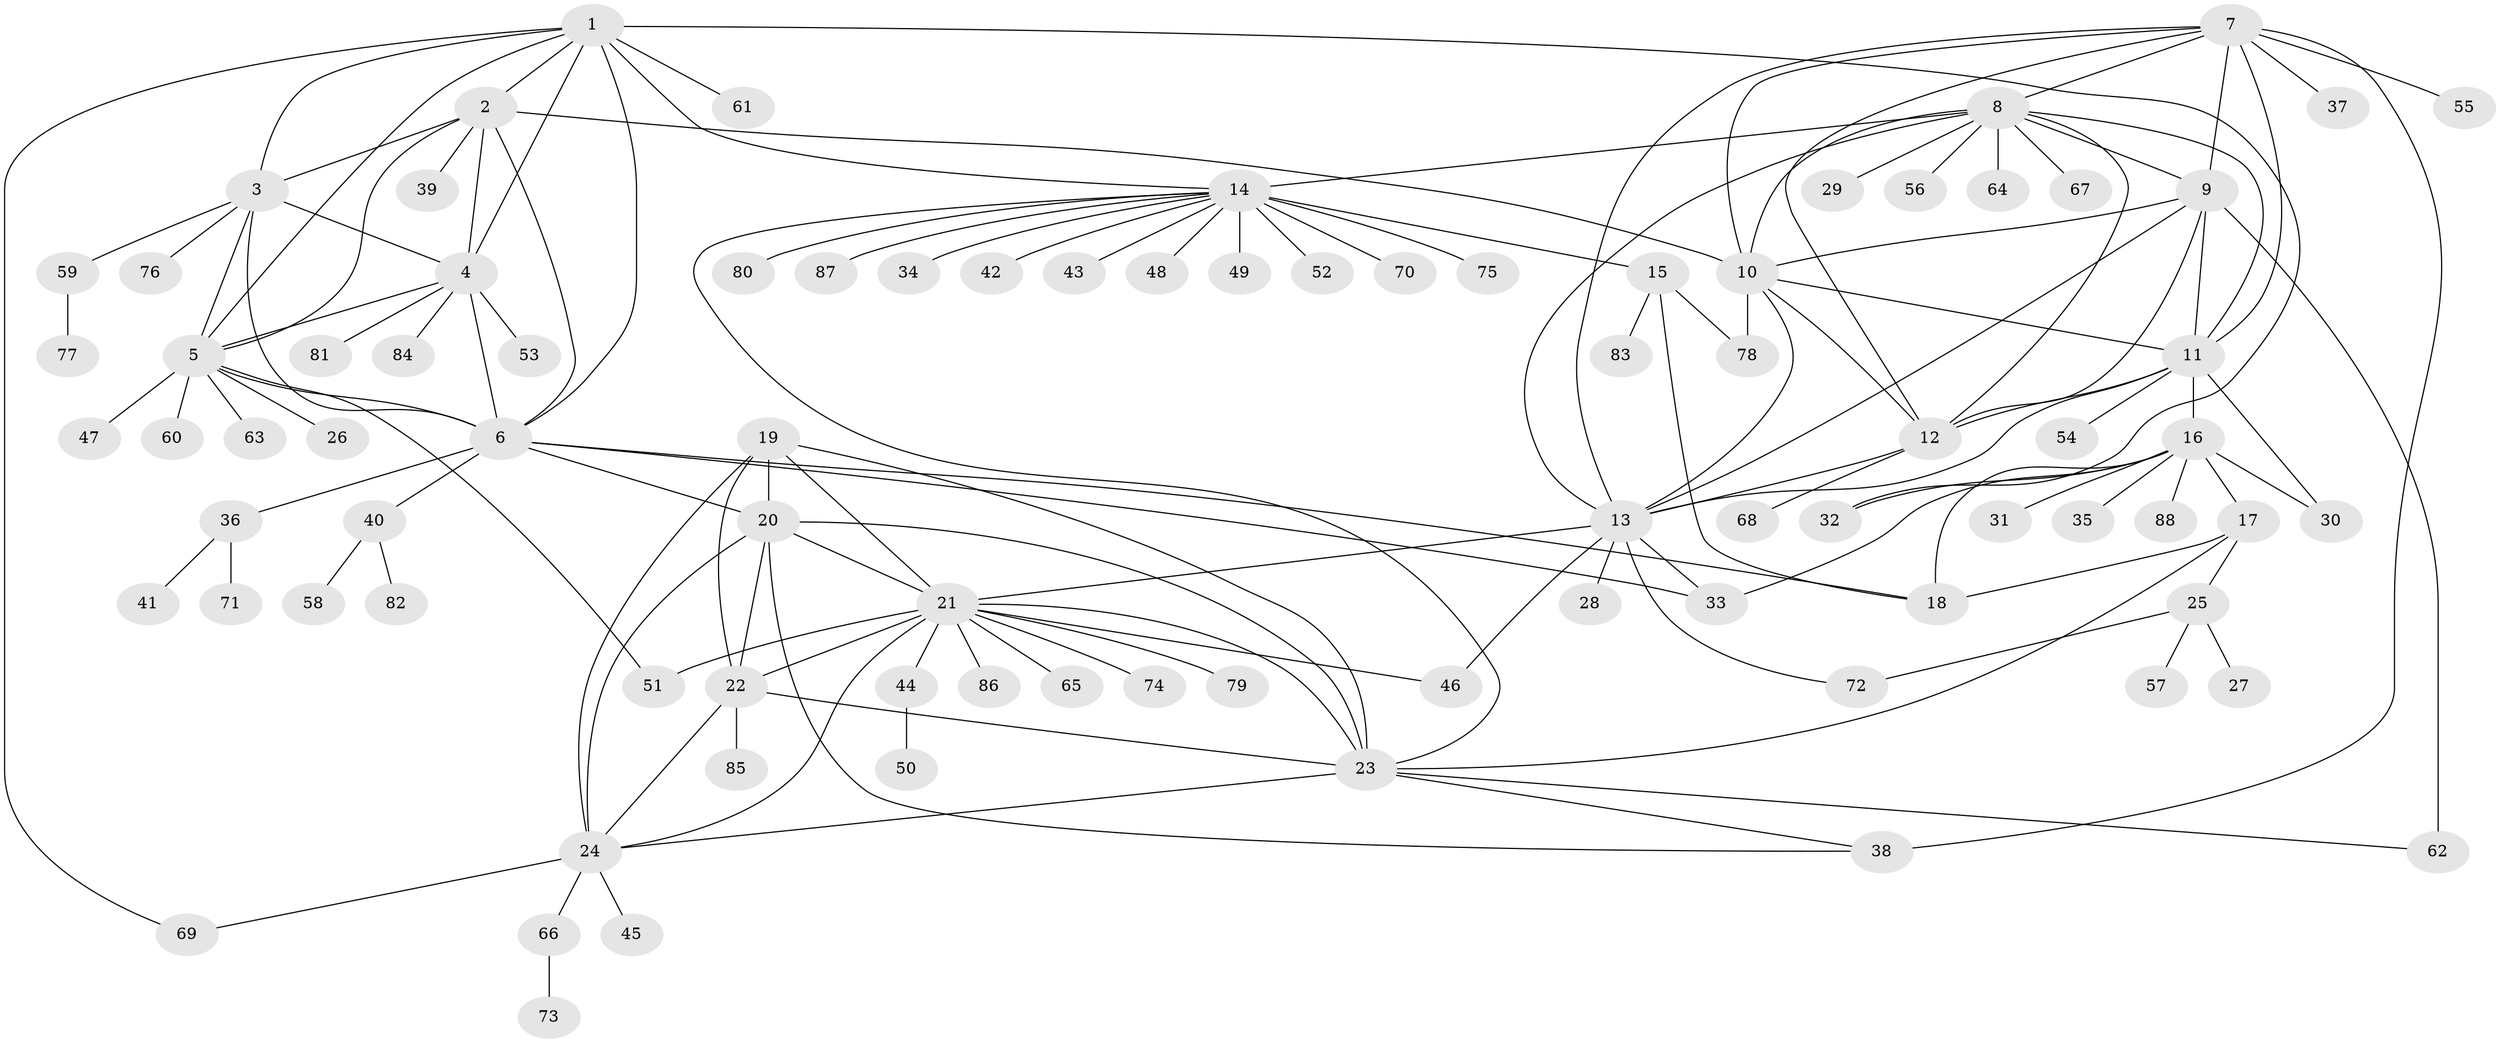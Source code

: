 // original degree distribution, {11: 0.0410958904109589, 9: 0.04794520547945205, 10: 0.0547945205479452, 12: 0.02054794520547945, 6: 0.02054794520547945, 8: 0.0410958904109589, 7: 0.00684931506849315, 15: 0.00684931506849315, 5: 0.00684931506849315, 1: 0.5753424657534246, 2: 0.1506849315068493, 3: 0.0273972602739726}
// Generated by graph-tools (version 1.1) at 2025/52/03/04/25 22:52:08]
// undirected, 88 vertices, 141 edges
graph export_dot {
  node [color=gray90,style=filled];
  1;
  2;
  3;
  4;
  5;
  6;
  7;
  8;
  9;
  10;
  11;
  12;
  13;
  14;
  15;
  16;
  17;
  18;
  19;
  20;
  21;
  22;
  23;
  24;
  25;
  26;
  27;
  28;
  29;
  30;
  31;
  32;
  33;
  34;
  35;
  36;
  37;
  38;
  39;
  40;
  41;
  42;
  43;
  44;
  45;
  46;
  47;
  48;
  49;
  50;
  51;
  52;
  53;
  54;
  55;
  56;
  57;
  58;
  59;
  60;
  61;
  62;
  63;
  64;
  65;
  66;
  67;
  68;
  69;
  70;
  71;
  72;
  73;
  74;
  75;
  76;
  77;
  78;
  79;
  80;
  81;
  82;
  83;
  84;
  85;
  86;
  87;
  88;
  1 -- 2 [weight=1.0];
  1 -- 3 [weight=1.0];
  1 -- 4 [weight=1.0];
  1 -- 5 [weight=1.0];
  1 -- 6 [weight=2.0];
  1 -- 14 [weight=1.0];
  1 -- 32 [weight=1.0];
  1 -- 61 [weight=1.0];
  1 -- 69 [weight=1.0];
  2 -- 3 [weight=1.0];
  2 -- 4 [weight=1.0];
  2 -- 5 [weight=1.0];
  2 -- 6 [weight=2.0];
  2 -- 10 [weight=1.0];
  2 -- 39 [weight=1.0];
  3 -- 4 [weight=1.0];
  3 -- 5 [weight=1.0];
  3 -- 6 [weight=2.0];
  3 -- 59 [weight=1.0];
  3 -- 76 [weight=1.0];
  4 -- 5 [weight=1.0];
  4 -- 6 [weight=2.0];
  4 -- 53 [weight=1.0];
  4 -- 81 [weight=1.0];
  4 -- 84 [weight=1.0];
  5 -- 6 [weight=2.0];
  5 -- 26 [weight=1.0];
  5 -- 47 [weight=1.0];
  5 -- 51 [weight=1.0];
  5 -- 60 [weight=1.0];
  5 -- 63 [weight=1.0];
  6 -- 18 [weight=1.0];
  6 -- 20 [weight=1.0];
  6 -- 33 [weight=1.0];
  6 -- 36 [weight=1.0];
  6 -- 40 [weight=1.0];
  7 -- 8 [weight=1.0];
  7 -- 9 [weight=1.0];
  7 -- 10 [weight=1.0];
  7 -- 11 [weight=1.0];
  7 -- 12 [weight=1.0];
  7 -- 13 [weight=1.0];
  7 -- 37 [weight=1.0];
  7 -- 38 [weight=2.0];
  7 -- 55 [weight=1.0];
  8 -- 9 [weight=1.0];
  8 -- 10 [weight=1.0];
  8 -- 11 [weight=1.0];
  8 -- 12 [weight=1.0];
  8 -- 13 [weight=1.0];
  8 -- 14 [weight=1.0];
  8 -- 29 [weight=1.0];
  8 -- 56 [weight=1.0];
  8 -- 64 [weight=1.0];
  8 -- 67 [weight=1.0];
  9 -- 10 [weight=1.0];
  9 -- 11 [weight=1.0];
  9 -- 12 [weight=1.0];
  9 -- 13 [weight=1.0];
  9 -- 62 [weight=3.0];
  10 -- 11 [weight=1.0];
  10 -- 12 [weight=1.0];
  10 -- 13 [weight=1.0];
  10 -- 78 [weight=1.0];
  11 -- 12 [weight=1.0];
  11 -- 13 [weight=1.0];
  11 -- 16 [weight=2.0];
  11 -- 30 [weight=1.0];
  11 -- 54 [weight=1.0];
  12 -- 13 [weight=1.0];
  12 -- 68 [weight=2.0];
  13 -- 21 [weight=1.0];
  13 -- 28 [weight=1.0];
  13 -- 33 [weight=1.0];
  13 -- 46 [weight=1.0];
  13 -- 72 [weight=1.0];
  14 -- 15 [weight=6.0];
  14 -- 23 [weight=1.0];
  14 -- 34 [weight=1.0];
  14 -- 42 [weight=1.0];
  14 -- 43 [weight=1.0];
  14 -- 48 [weight=1.0];
  14 -- 49 [weight=4.0];
  14 -- 52 [weight=1.0];
  14 -- 70 [weight=2.0];
  14 -- 75 [weight=1.0];
  14 -- 80 [weight=1.0];
  14 -- 87 [weight=1.0];
  15 -- 18 [weight=1.0];
  15 -- 78 [weight=1.0];
  15 -- 83 [weight=1.0];
  16 -- 17 [weight=5.0];
  16 -- 18 [weight=5.0];
  16 -- 30 [weight=2.0];
  16 -- 31 [weight=1.0];
  16 -- 32 [weight=3.0];
  16 -- 33 [weight=1.0];
  16 -- 35 [weight=1.0];
  16 -- 88 [weight=1.0];
  17 -- 18 [weight=1.0];
  17 -- 23 [weight=1.0];
  17 -- 25 [weight=1.0];
  19 -- 20 [weight=2.0];
  19 -- 21 [weight=1.0];
  19 -- 22 [weight=1.0];
  19 -- 23 [weight=1.0];
  19 -- 24 [weight=1.0];
  20 -- 21 [weight=2.0];
  20 -- 22 [weight=2.0];
  20 -- 23 [weight=2.0];
  20 -- 24 [weight=2.0];
  20 -- 38 [weight=1.0];
  21 -- 22 [weight=1.0];
  21 -- 23 [weight=1.0];
  21 -- 24 [weight=1.0];
  21 -- 44 [weight=1.0];
  21 -- 46 [weight=1.0];
  21 -- 51 [weight=1.0];
  21 -- 65 [weight=1.0];
  21 -- 74 [weight=1.0];
  21 -- 79 [weight=1.0];
  21 -- 86 [weight=1.0];
  22 -- 23 [weight=1.0];
  22 -- 24 [weight=1.0];
  22 -- 85 [weight=1.0];
  23 -- 24 [weight=1.0];
  23 -- 38 [weight=1.0];
  23 -- 62 [weight=1.0];
  24 -- 45 [weight=1.0];
  24 -- 66 [weight=1.0];
  24 -- 69 [weight=1.0];
  25 -- 27 [weight=1.0];
  25 -- 57 [weight=1.0];
  25 -- 72 [weight=1.0];
  36 -- 41 [weight=1.0];
  36 -- 71 [weight=1.0];
  40 -- 58 [weight=1.0];
  40 -- 82 [weight=1.0];
  44 -- 50 [weight=1.0];
  59 -- 77 [weight=1.0];
  66 -- 73 [weight=1.0];
}
